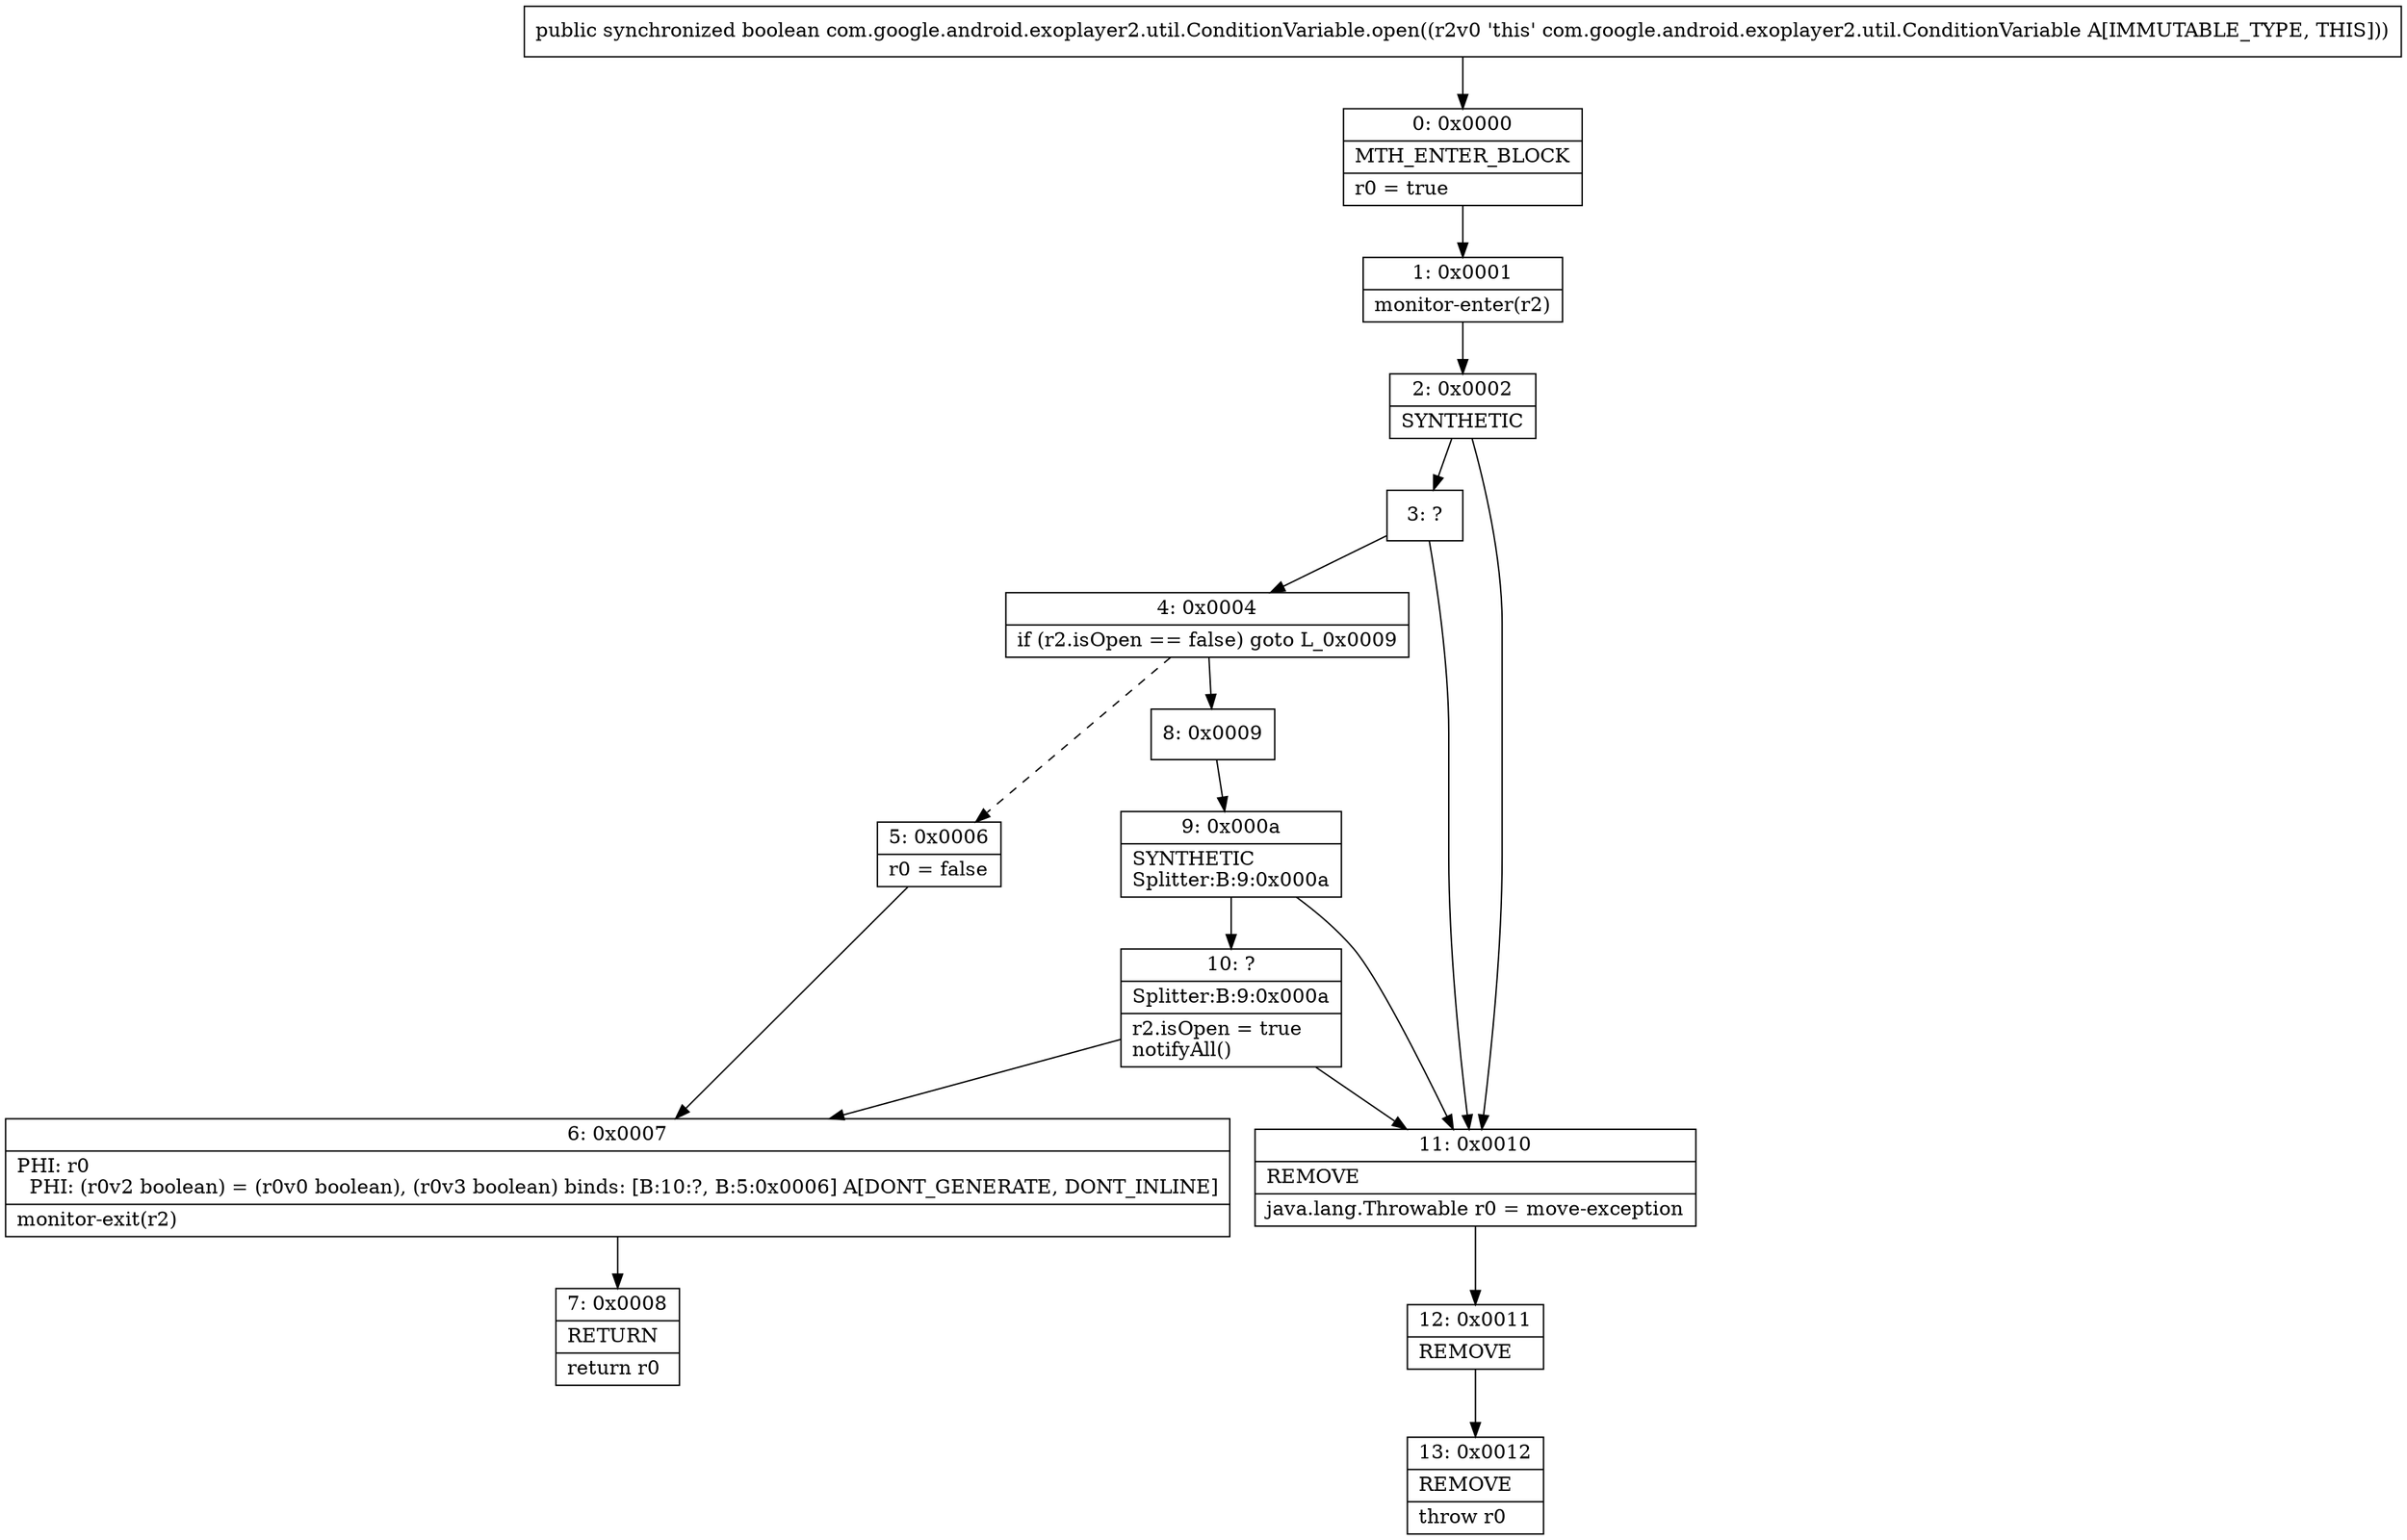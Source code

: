 digraph "CFG forcom.google.android.exoplayer2.util.ConditionVariable.open()Z" {
Node_0 [shape=record,label="{0\:\ 0x0000|MTH_ENTER_BLOCK\l|r0 = true\l}"];
Node_1 [shape=record,label="{1\:\ 0x0001|monitor\-enter(r2)\l}"];
Node_2 [shape=record,label="{2\:\ 0x0002|SYNTHETIC\l}"];
Node_3 [shape=record,label="{3\:\ ?}"];
Node_4 [shape=record,label="{4\:\ 0x0004|if (r2.isOpen == false) goto L_0x0009\l}"];
Node_5 [shape=record,label="{5\:\ 0x0006|r0 = false\l}"];
Node_6 [shape=record,label="{6\:\ 0x0007|PHI: r0 \l  PHI: (r0v2 boolean) = (r0v0 boolean), (r0v3 boolean) binds: [B:10:?, B:5:0x0006] A[DONT_GENERATE, DONT_INLINE]\l|monitor\-exit(r2)\l}"];
Node_7 [shape=record,label="{7\:\ 0x0008|RETURN\l|return r0\l}"];
Node_8 [shape=record,label="{8\:\ 0x0009}"];
Node_9 [shape=record,label="{9\:\ 0x000a|SYNTHETIC\lSplitter:B:9:0x000a\l}"];
Node_10 [shape=record,label="{10\:\ ?|Splitter:B:9:0x000a\l|r2.isOpen = true\lnotifyAll()\l}"];
Node_11 [shape=record,label="{11\:\ 0x0010|REMOVE\l|java.lang.Throwable r0 = move\-exception\l}"];
Node_12 [shape=record,label="{12\:\ 0x0011|REMOVE\l}"];
Node_13 [shape=record,label="{13\:\ 0x0012|REMOVE\l|throw r0\l}"];
MethodNode[shape=record,label="{public synchronized boolean com.google.android.exoplayer2.util.ConditionVariable.open((r2v0 'this' com.google.android.exoplayer2.util.ConditionVariable A[IMMUTABLE_TYPE, THIS])) }"];
MethodNode -> Node_0;
Node_0 -> Node_1;
Node_1 -> Node_2;
Node_2 -> Node_3;
Node_2 -> Node_11;
Node_3 -> Node_4;
Node_3 -> Node_11;
Node_4 -> Node_5[style=dashed];
Node_4 -> Node_8;
Node_5 -> Node_6;
Node_6 -> Node_7;
Node_8 -> Node_9;
Node_9 -> Node_10;
Node_9 -> Node_11;
Node_10 -> Node_11;
Node_10 -> Node_6;
Node_11 -> Node_12;
Node_12 -> Node_13;
}

